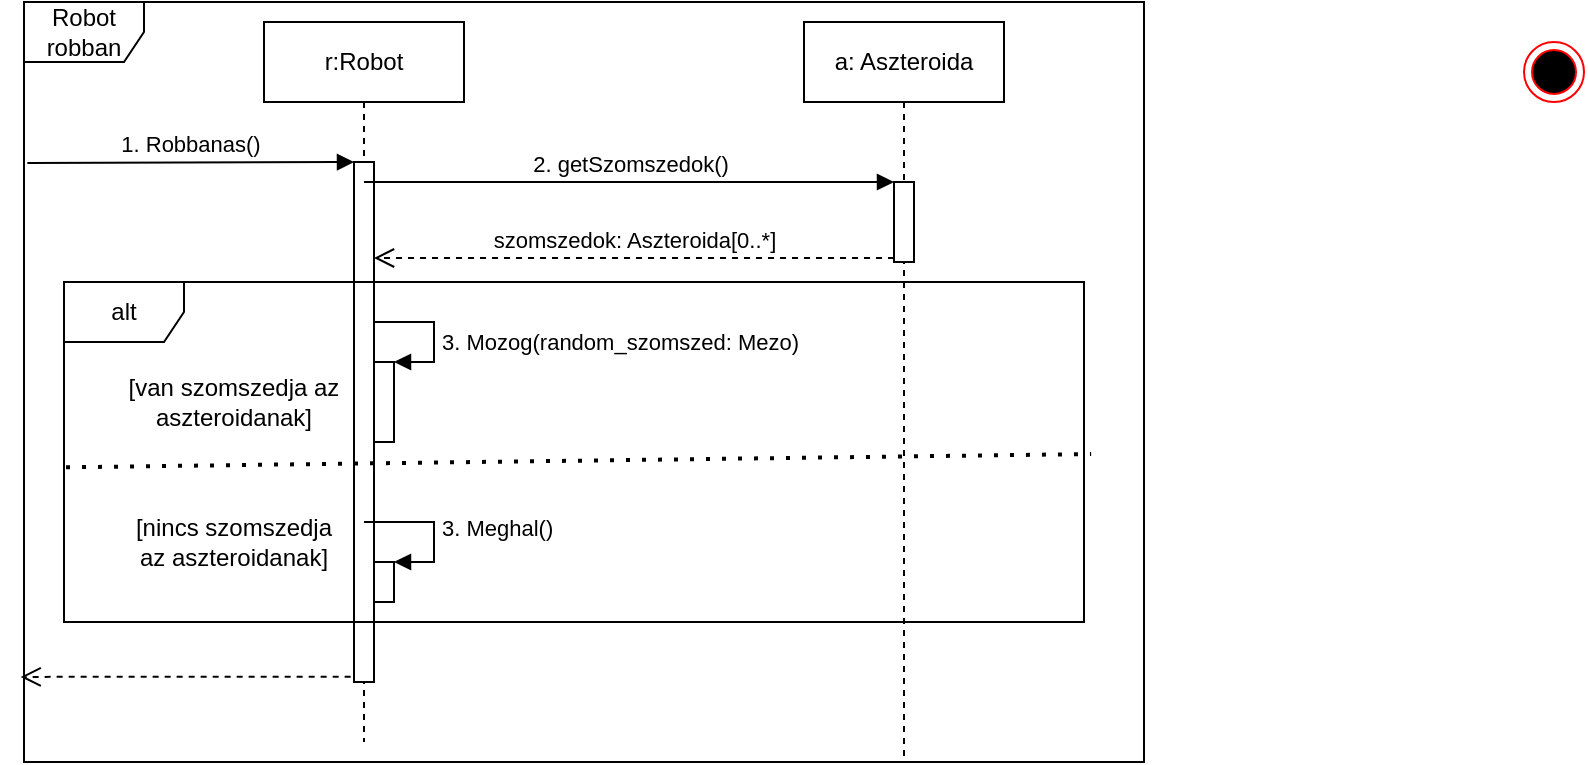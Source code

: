 <mxfile version="14.4.3" type="github">
  <diagram id="gYCGAOHoS-yqgG8-SADd" name="Page-1">
    <mxGraphModel dx="1611" dy="507" grid="1" gridSize="10" guides="1" tooltips="1" connect="1" arrows="1" fold="1" page="1" pageScale="1" pageWidth="827" pageHeight="1169" math="0" shadow="0">
      <root>
        <mxCell id="0" />
        <mxCell id="1" parent="0" />
        <mxCell id="tdtGR2GT4tWcyWMYt-Sy-1" value="Robot robban" style="shape=umlFrame;whiteSpace=wrap;html=1;" vertex="1" parent="1">
          <mxGeometry x="-10" y="10" width="560" height="380" as="geometry" />
        </mxCell>
        <mxCell id="Tspy3b9MTVW8Zo1M1Fkv-1" value="r:Robot" style="shape=umlLifeline;perimeter=lifelinePerimeter;whiteSpace=wrap;html=1;container=1;collapsible=0;recursiveResize=0;outlineConnect=0;" parent="1" vertex="1">
          <mxGeometry x="110" y="20" width="100" height="360" as="geometry" />
        </mxCell>
        <mxCell id="Tspy3b9MTVW8Zo1M1Fkv-2" value="" style="html=1;points=[];perimeter=orthogonalPerimeter;" parent="Tspy3b9MTVW8Zo1M1Fkv-1" vertex="1">
          <mxGeometry x="45" y="70" width="10" height="260" as="geometry" />
        </mxCell>
        <mxCell id="bhVs4hMy1G6yBb9_UU6s-10" value="" style="html=1;points=[];perimeter=orthogonalPerimeter;" parent="Tspy3b9MTVW8Zo1M1Fkv-1" vertex="1">
          <mxGeometry x="55" y="170" width="10" height="40" as="geometry" />
        </mxCell>
        <mxCell id="bhVs4hMy1G6yBb9_UU6s-11" value="3. Mozog(random_szomszed: Mezo)" style="edgeStyle=orthogonalEdgeStyle;html=1;align=left;spacingLeft=2;endArrow=block;rounded=0;entryX=1;entryY=0;" parent="Tspy3b9MTVW8Zo1M1Fkv-1" source="Tspy3b9MTVW8Zo1M1Fkv-2" target="bhVs4hMy1G6yBb9_UU6s-10" edge="1">
          <mxGeometry x="0.143" relative="1" as="geometry">
            <mxPoint x="60" y="150" as="sourcePoint" />
            <Array as="points">
              <mxPoint x="85" y="150" />
              <mxPoint x="85" y="170" />
            </Array>
            <mxPoint as="offset" />
          </mxGeometry>
        </mxCell>
        <mxCell id="MkYdgz0fgRJRBJU0TxrT-21" value="" style="html=1;points=[];perimeter=orthogonalPerimeter;" parent="Tspy3b9MTVW8Zo1M1Fkv-1" vertex="1">
          <mxGeometry x="55" y="270" width="10" height="20" as="geometry" />
        </mxCell>
        <mxCell id="MkYdgz0fgRJRBJU0TxrT-22" value="3. Meghal()" style="edgeStyle=orthogonalEdgeStyle;html=1;align=left;spacingLeft=2;endArrow=block;rounded=0;entryX=1;entryY=0;" parent="Tspy3b9MTVW8Zo1M1Fkv-1" target="MkYdgz0fgRJRBJU0TxrT-21" edge="1">
          <mxGeometry relative="1" as="geometry">
            <mxPoint x="50" y="250" as="sourcePoint" />
            <Array as="points">
              <mxPoint x="85" y="250" />
            </Array>
          </mxGeometry>
        </mxCell>
        <mxCell id="bhVs4hMy1G6yBb9_UU6s-1" value="a: Aszteroida" style="shape=umlLifeline;perimeter=lifelinePerimeter;whiteSpace=wrap;html=1;container=1;collapsible=0;recursiveResize=0;outlineConnect=0;" parent="1" vertex="1">
          <mxGeometry x="380" y="20" width="100" height="370" as="geometry" />
        </mxCell>
        <mxCell id="bhVs4hMy1G6yBb9_UU6s-2" value="" style="html=1;points=[];perimeter=orthogonalPerimeter;" parent="bhVs4hMy1G6yBb9_UU6s-1" vertex="1">
          <mxGeometry x="45" y="80" width="10" height="40" as="geometry" />
        </mxCell>
        <mxCell id="bhVs4hMy1G6yBb9_UU6s-3" value="2. getSzomszedok()" style="html=1;verticalAlign=bottom;endArrow=block;entryX=0;entryY=0;" parent="1" source="Tspy3b9MTVW8Zo1M1Fkv-1" target="bhVs4hMy1G6yBb9_UU6s-2" edge="1">
          <mxGeometry relative="1" as="geometry">
            <mxPoint x="355" y="100" as="sourcePoint" />
          </mxGeometry>
        </mxCell>
        <mxCell id="bhVs4hMy1G6yBb9_UU6s-4" value="szomszedok: Aszteroida[0..*]" style="html=1;verticalAlign=bottom;endArrow=open;dashed=1;endSize=8;exitX=0;exitY=0.95;" parent="1" source="bhVs4hMy1G6yBb9_UU6s-2" target="Tspy3b9MTVW8Zo1M1Fkv-2" edge="1">
          <mxGeometry relative="1" as="geometry">
            <mxPoint x="355" y="176" as="targetPoint" />
          </mxGeometry>
        </mxCell>
        <mxCell id="bhVs4hMy1G6yBb9_UU6s-17" value="alt" style="shape=umlFrame;whiteSpace=wrap;html=1;" parent="1" vertex="1">
          <mxGeometry x="10" y="150" width="510" height="170" as="geometry" />
        </mxCell>
        <mxCell id="bhVs4hMy1G6yBb9_UU6s-19" value="" style="endArrow=none;dashed=1;html=1;dashPattern=1 3;strokeWidth=2;exitX=0.002;exitY=0.545;exitDx=0;exitDy=0;exitPerimeter=0;entryX=1.007;entryY=0.506;entryDx=0;entryDy=0;entryPerimeter=0;" parent="1" source="bhVs4hMy1G6yBb9_UU6s-17" target="bhVs4hMy1G6yBb9_UU6s-17" edge="1">
          <mxGeometry width="50" height="50" relative="1" as="geometry">
            <mxPoint x="60" y="270" as="sourcePoint" />
            <mxPoint x="110" y="220" as="targetPoint" />
          </mxGeometry>
        </mxCell>
        <mxCell id="bhVs4hMy1G6yBb9_UU6s-20" value="[van szomszedja az aszteroidanak]" style="text;html=1;strokeColor=none;fillColor=none;align=center;verticalAlign=middle;whiteSpace=wrap;rounded=0;" parent="1" vertex="1">
          <mxGeometry x="40" y="200" width="110" height="20" as="geometry" />
        </mxCell>
        <mxCell id="bhVs4hMy1G6yBb9_UU6s-21" value="[nincs szomszedja az aszteroidanak]" style="text;html=1;strokeColor=none;fillColor=none;align=center;verticalAlign=middle;whiteSpace=wrap;rounded=0;" parent="1" vertex="1">
          <mxGeometry x="40" y="270" width="110" height="20" as="geometry" />
        </mxCell>
        <mxCell id="egQ0DdjsUjFFibvf3DTN-1" value="" style="ellipse;html=1;shape=endState;fillColor=#000000;strokeColor=#ff0000;" parent="1" vertex="1">
          <mxGeometry x="740" y="30" width="30" height="30" as="geometry" />
        </mxCell>
        <mxCell id="Tspy3b9MTVW8Zo1M1Fkv-3" value="1. Robbanas()" style="html=1;verticalAlign=bottom;endArrow=block;entryX=0;entryY=0;exitX=0.003;exitY=0.212;exitDx=0;exitDy=0;exitPerimeter=0;" parent="1" target="Tspy3b9MTVW8Zo1M1Fkv-2" edge="1" source="tdtGR2GT4tWcyWMYt-Sy-1">
          <mxGeometry relative="1" as="geometry">
            <mxPoint x="70" y="90" as="sourcePoint" />
          </mxGeometry>
        </mxCell>
        <mxCell id="Tspy3b9MTVW8Zo1M1Fkv-4" value="" style="html=1;verticalAlign=bottom;endArrow=open;dashed=1;endSize=8;exitX=-0.167;exitY=0.99;exitDx=0;exitDy=0;exitPerimeter=0;entryX=-0.003;entryY=0.888;entryDx=0;entryDy=0;entryPerimeter=0;" parent="1" source="Tspy3b9MTVW8Zo1M1Fkv-2" edge="1" target="tdtGR2GT4tWcyWMYt-Sy-1">
          <mxGeometry x="0.192" y="-61" relative="1" as="geometry">
            <mxPoint x="50" y="347" as="targetPoint" />
            <mxPoint as="offset" />
          </mxGeometry>
        </mxCell>
      </root>
    </mxGraphModel>
  </diagram>
</mxfile>
